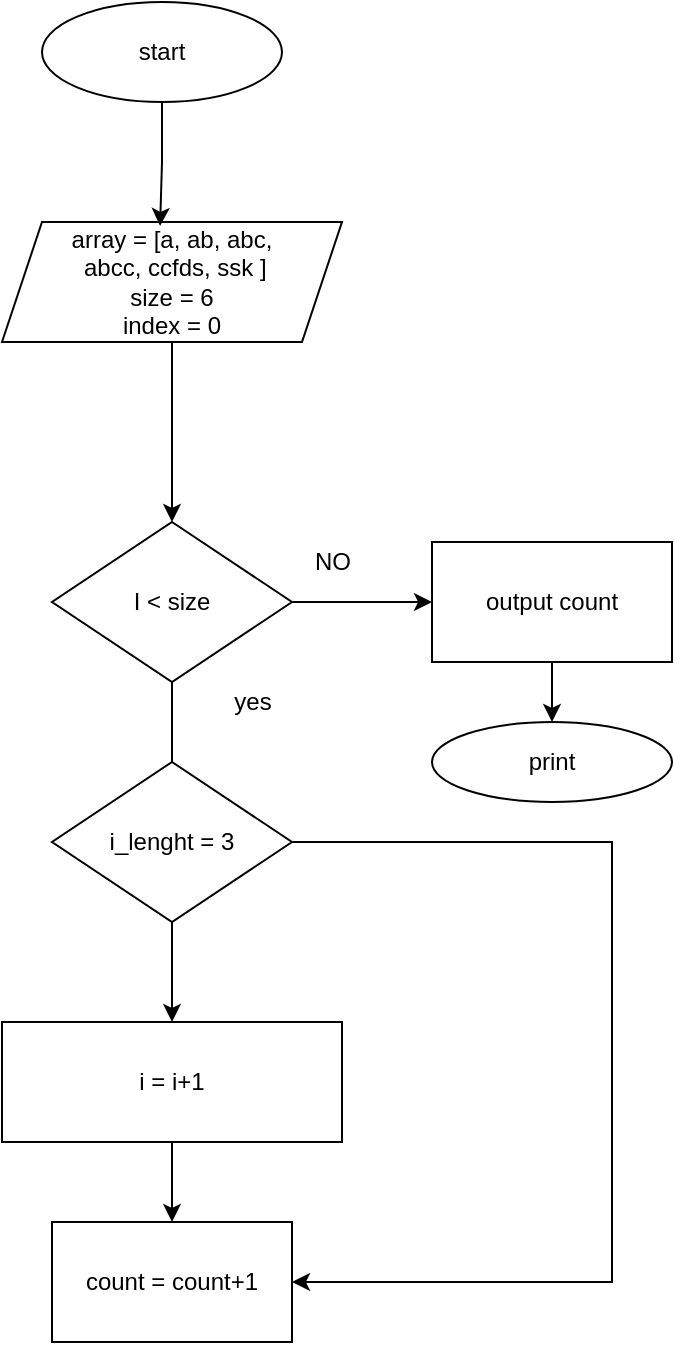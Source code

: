 <mxfile version="15.7.3" type="device"><diagram id="C5RBs43oDa-KdzZeNtuy" name="Page-1"><mxGraphModel dx="481" dy="593" grid="1" gridSize="10" guides="1" tooltips="1" connect="1" arrows="1" fold="1" page="1" pageScale="1" pageWidth="827" pageHeight="1169" math="0" shadow="0"><root><mxCell id="WIyWlLk6GJQsqaUBKTNV-0"/><mxCell id="WIyWlLk6GJQsqaUBKTNV-1" parent="WIyWlLk6GJQsqaUBKTNV-0"/><mxCell id="HMOp-HbrDqszVWRVHqOL-3" style="edgeStyle=orthogonalEdgeStyle;rounded=0;orthogonalLoop=1;jettySize=auto;html=1;exitX=0.5;exitY=1;exitDx=0;exitDy=0;entryX=0.5;entryY=0;entryDx=0;entryDy=0;" edge="1" parent="WIyWlLk6GJQsqaUBKTNV-1" source="euW1eD9dbB9RveLfnbvh-2" target="euW1eD9dbB9RveLfnbvh-7"><mxGeometry relative="1" as="geometry"/></mxCell><mxCell id="euW1eD9dbB9RveLfnbvh-2" value="array = [a, ab, abc,&lt;br&gt;&amp;nbsp;abcc, ccfds, ssk ]&lt;br&gt;size = 6&lt;br&gt;index = 0" style="shape=parallelogram;perimeter=parallelogramPerimeter;whiteSpace=wrap;html=1;fixedSize=1;" parent="WIyWlLk6GJQsqaUBKTNV-1" vertex="1"><mxGeometry x="125" y="110" width="170" height="60" as="geometry"/></mxCell><mxCell id="euW1eD9dbB9RveLfnbvh-6" style="edgeStyle=orthogonalEdgeStyle;rounded=0;orthogonalLoop=1;jettySize=auto;html=1;exitX=1;exitY=0.5;exitDx=0;exitDy=0;" parent="WIyWlLk6GJQsqaUBKTNV-1" source="euW1eD9dbB9RveLfnbvh-7" target="euW1eD9dbB9RveLfnbvh-12" edge="1"><mxGeometry relative="1" as="geometry"><mxPoint x="330" y="300" as="targetPoint"/></mxGeometry></mxCell><mxCell id="euW1eD9dbB9RveLfnbvh-7" value="I &amp;lt; size" style="rhombus;whiteSpace=wrap;html=1;" parent="WIyWlLk6GJQsqaUBKTNV-1" vertex="1"><mxGeometry x="150" y="260" width="120" height="80" as="geometry"/></mxCell><mxCell id="euW1eD9dbB9RveLfnbvh-8" style="edgeStyle=orthogonalEdgeStyle;rounded=0;orthogonalLoop=1;jettySize=auto;html=1;exitX=0.5;exitY=1;exitDx=0;exitDy=0;entryX=0.5;entryY=0;entryDx=0;entryDy=0;" parent="WIyWlLk6GJQsqaUBKTNV-1" source="euW1eD9dbB9RveLfnbvh-9" target="euW1eD9dbB9RveLfnbvh-10" edge="1"><mxGeometry relative="1" as="geometry"/></mxCell><mxCell id="euW1eD9dbB9RveLfnbvh-9" value="i = i+1" style="rounded=0;whiteSpace=wrap;html=1;" parent="WIyWlLk6GJQsqaUBKTNV-1" vertex="1"><mxGeometry x="125" y="510" width="170" height="60" as="geometry"/></mxCell><mxCell id="euW1eD9dbB9RveLfnbvh-10" value="count = count+1" style="rounded=0;whiteSpace=wrap;html=1;" parent="WIyWlLk6GJQsqaUBKTNV-1" vertex="1"><mxGeometry x="150" y="610" width="120" height="60" as="geometry"/></mxCell><mxCell id="euW1eD9dbB9RveLfnbvh-11" style="edgeStyle=orthogonalEdgeStyle;rounded=0;orthogonalLoop=1;jettySize=auto;html=1;exitX=0.5;exitY=1;exitDx=0;exitDy=0;" parent="WIyWlLk6GJQsqaUBKTNV-1" source="euW1eD9dbB9RveLfnbvh-12" target="euW1eD9dbB9RveLfnbvh-13" edge="1"><mxGeometry relative="1" as="geometry"><mxPoint x="400" y="400" as="targetPoint"/></mxGeometry></mxCell><mxCell id="euW1eD9dbB9RveLfnbvh-12" value="output count" style="rounded=0;whiteSpace=wrap;html=1;" parent="WIyWlLk6GJQsqaUBKTNV-1" vertex="1"><mxGeometry x="340" y="270" width="120" height="60" as="geometry"/></mxCell><mxCell id="euW1eD9dbB9RveLfnbvh-13" value="print" style="ellipse;whiteSpace=wrap;html=1;" parent="WIyWlLk6GJQsqaUBKTNV-1" vertex="1"><mxGeometry x="340" y="360" width="120" height="40" as="geometry"/></mxCell><mxCell id="euW1eD9dbB9RveLfnbvh-14" value="NO" style="text;html=1;align=center;verticalAlign=middle;resizable=0;points=[];autosize=1;strokeColor=none;fillColor=none;" parent="WIyWlLk6GJQsqaUBKTNV-1" vertex="1"><mxGeometry x="275" y="270" width="30" height="20" as="geometry"/></mxCell><mxCell id="euW1eD9dbB9RveLfnbvh-15" value="yes" style="text;html=1;align=center;verticalAlign=middle;resizable=0;points=[];autosize=1;strokeColor=none;fillColor=none;" parent="WIyWlLk6GJQsqaUBKTNV-1" vertex="1"><mxGeometry x="235" y="340" width="30" height="20" as="geometry"/></mxCell><mxCell id="euW1eD9dbB9RveLfnbvh-16" style="edgeStyle=orthogonalEdgeStyle;rounded=0;orthogonalLoop=1;jettySize=auto;html=1;exitX=1;exitY=0.5;exitDx=0;exitDy=0;entryX=1;entryY=0.5;entryDx=0;entryDy=0;" parent="WIyWlLk6GJQsqaUBKTNV-1" source="euW1eD9dbB9RveLfnbvh-17" target="euW1eD9dbB9RveLfnbvh-10" edge="1"><mxGeometry relative="1" as="geometry"><Array as="points"><mxPoint x="430" y="420"/><mxPoint x="430" y="640"/></Array></mxGeometry></mxCell><mxCell id="HMOp-HbrDqszVWRVHqOL-2" style="edgeStyle=orthogonalEdgeStyle;rounded=0;orthogonalLoop=1;jettySize=auto;html=1;exitX=0.5;exitY=1;exitDx=0;exitDy=0;entryX=0.465;entryY=0.033;entryDx=0;entryDy=0;entryPerimeter=0;" edge="1" parent="WIyWlLk6GJQsqaUBKTNV-1" source="euW1eD9dbB9RveLfnbvh-18" target="euW1eD9dbB9RveLfnbvh-2"><mxGeometry relative="1" as="geometry"/></mxCell><mxCell id="euW1eD9dbB9RveLfnbvh-18" value="start" style="ellipse;whiteSpace=wrap;html=1;" parent="WIyWlLk6GJQsqaUBKTNV-1" vertex="1"><mxGeometry x="145" width="120" height="50" as="geometry"/></mxCell><mxCell id="HMOp-HbrDqszVWRVHqOL-1" style="edgeStyle=orthogonalEdgeStyle;rounded=0;orthogonalLoop=1;jettySize=auto;html=1;exitX=0.5;exitY=1;exitDx=0;exitDy=0;entryX=0.5;entryY=0;entryDx=0;entryDy=0;" edge="1" parent="WIyWlLk6GJQsqaUBKTNV-1" source="euW1eD9dbB9RveLfnbvh-17" target="euW1eD9dbB9RveLfnbvh-9"><mxGeometry relative="1" as="geometry"/></mxCell><mxCell id="euW1eD9dbB9RveLfnbvh-17" value="i_lenght = 3" style="rhombus;whiteSpace=wrap;html=1;" parent="WIyWlLk6GJQsqaUBKTNV-1" vertex="1"><mxGeometry x="150" y="380" width="120" height="80" as="geometry"/></mxCell><mxCell id="HMOp-HbrDqszVWRVHqOL-0" value="" style="edgeStyle=orthogonalEdgeStyle;rounded=0;orthogonalLoop=1;jettySize=auto;html=1;exitX=0.5;exitY=1;exitDx=0;exitDy=0;endArrow=none;" edge="1" parent="WIyWlLk6GJQsqaUBKTNV-1" source="euW1eD9dbB9RveLfnbvh-7" target="euW1eD9dbB9RveLfnbvh-17"><mxGeometry relative="1" as="geometry"><mxPoint x="230" y="510" as="targetPoint"/><mxPoint x="210" y="340" as="sourcePoint"/></mxGeometry></mxCell></root></mxGraphModel></diagram></mxfile>